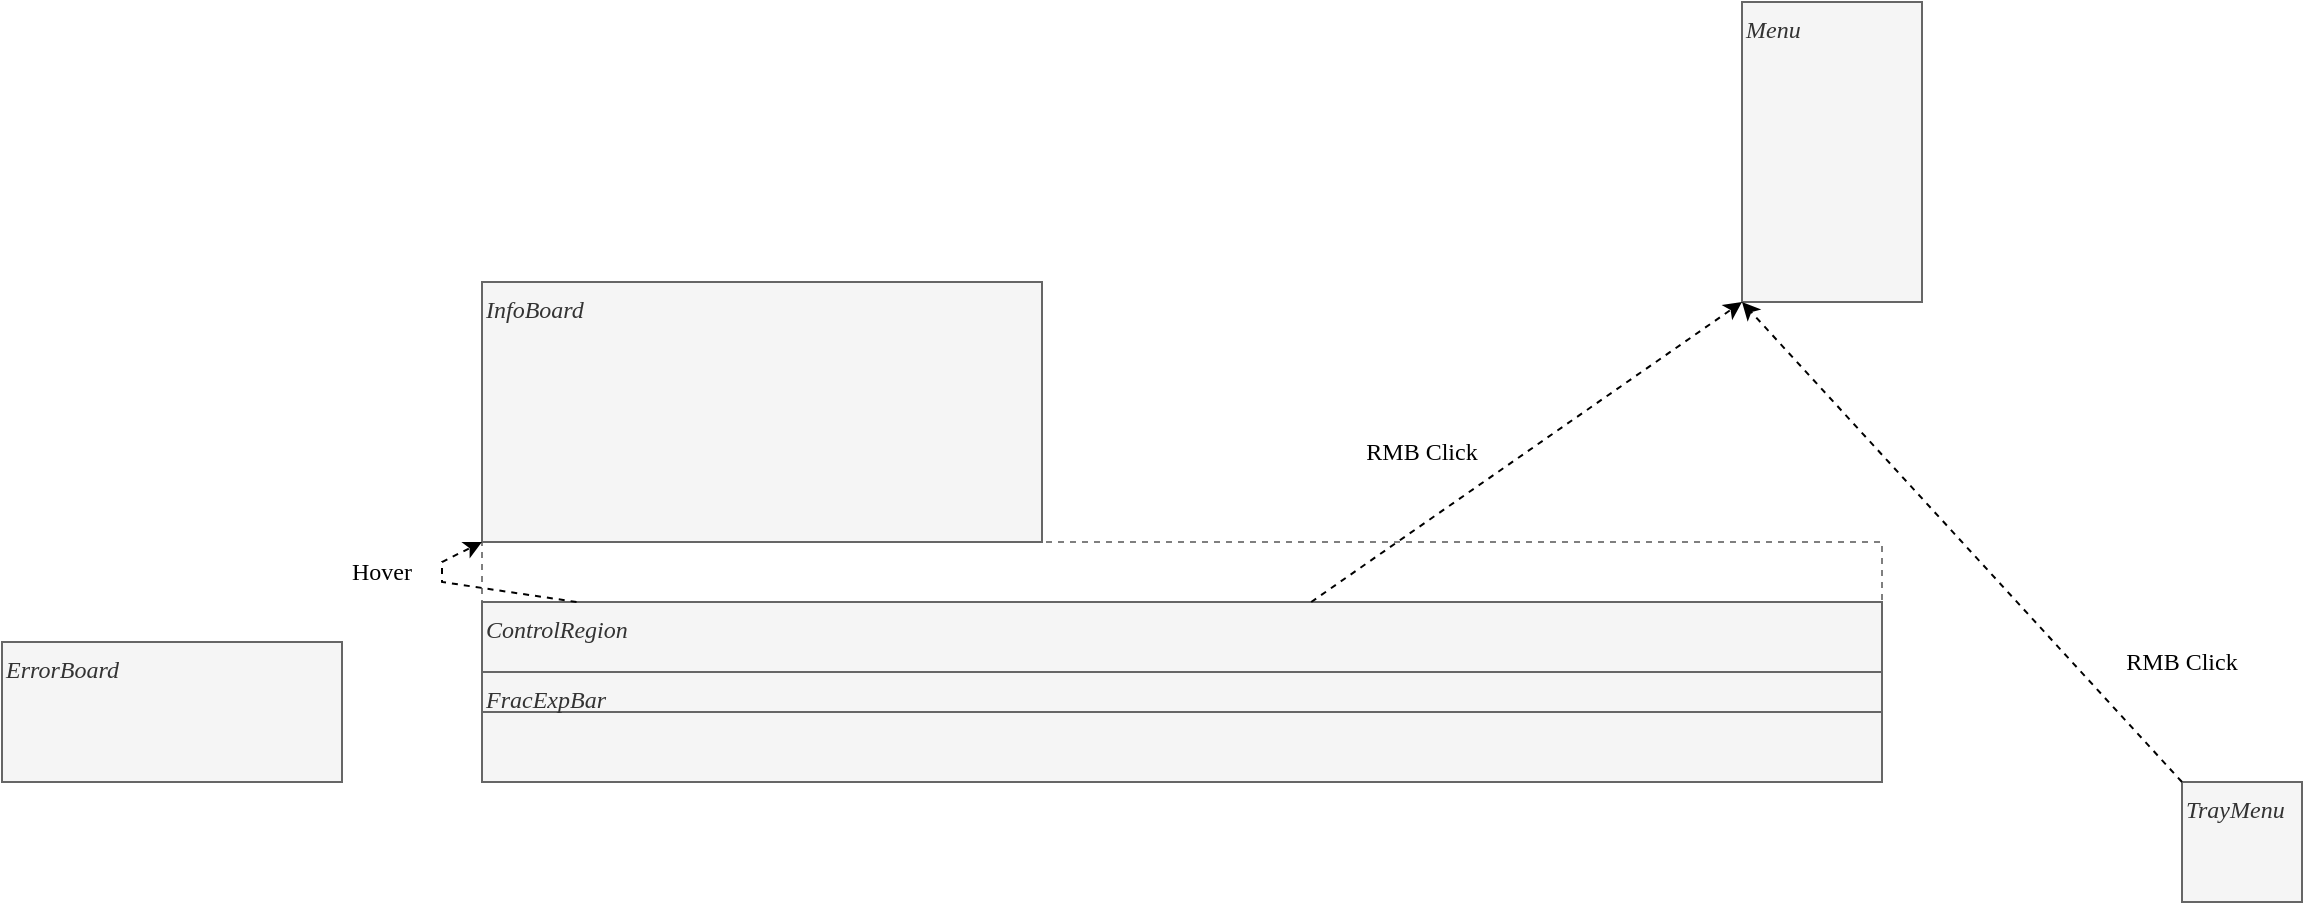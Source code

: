 <mxfile version="22.0.3" type="device">
  <diagram name="Page-1" id="cjCMoL3ntE1tpkAUmT0z">
    <mxGraphModel dx="1418" dy="838" grid="1" gridSize="10" guides="1" tooltips="1" connect="1" arrows="1" fold="1" page="1" pageScale="1" pageWidth="1169" pageHeight="827" math="0" shadow="0">
      <root>
        <mxCell id="0" />
        <mxCell id="1" parent="0" />
        <mxCell id="SLv-wD4ZOQMKtNhx8ubq-4" value="" style="rounded=0;whiteSpace=wrap;html=1;dashed=1;fillColor=none;fontFamily=Inconsolata;fontColor=#7F7F7F;strokeColor=#7F7F7F;strokeWidth=1;perimeterSpacing=0;" parent="1" vertex="1">
          <mxGeometry x="250" y="400" width="700" height="120" as="geometry" />
        </mxCell>
        <mxCell id="SLv-wD4ZOQMKtNhx8ubq-1" value="InfoBoard" style="rounded=0;whiteSpace=wrap;html=1;fontFamily=Inconsolata;align=left;verticalAlign=top;fillColor=#f5f5f5;fontColor=#333333;strokeColor=#666666;fontStyle=2" parent="1" vertex="1">
          <mxGeometry x="250" y="270" width="280" height="130" as="geometry" />
        </mxCell>
        <mxCell id="SLv-wD4ZOQMKtNhx8ubq-2" value="ControlRegion" style="rounded=0;whiteSpace=wrap;html=1;fontFamily=Inconsolata;align=left;verticalAlign=top;fillColor=#f5f5f5;fontColor=#333333;strokeColor=#666666;fontStyle=2" parent="1" vertex="1">
          <mxGeometry x="250" y="430" width="700" height="90" as="geometry" />
        </mxCell>
        <mxCell id="SLv-wD4ZOQMKtNhx8ubq-3" value="FracExpBar" style="rounded=0;whiteSpace=wrap;html=1;fontFamily=Inconsolata;align=left;verticalAlign=top;fillColor=#f5f5f5;fontColor=#333333;strokeColor=#666666;fontStyle=2" parent="1" vertex="1">
          <mxGeometry x="250" y="465" width="700" height="20" as="geometry" />
        </mxCell>
        <mxCell id="SLv-wD4ZOQMKtNhx8ubq-5" value="Menu" style="rounded=0;whiteSpace=wrap;html=1;fontFamily=Inconsolata;align=left;verticalAlign=top;fillColor=#f5f5f5;fontColor=#333333;strokeColor=#666666;fontStyle=2" parent="1" vertex="1">
          <mxGeometry x="880" y="130" width="90" height="150" as="geometry" />
        </mxCell>
        <mxCell id="SLv-wD4ZOQMKtNhx8ubq-6" value="TrayMenu" style="rounded=0;whiteSpace=wrap;html=1;fontFamily=Inconsolata;align=left;verticalAlign=top;fillColor=#f5f5f5;fontColor=#333333;strokeColor=#666666;fontStyle=2" parent="1" vertex="1">
          <mxGeometry x="1100" y="520" width="60" height="60" as="geometry" />
        </mxCell>
        <mxCell id="SLv-wD4ZOQMKtNhx8ubq-9" value="RMB Click" style="text;html=1;strokeColor=none;fillColor=none;align=center;verticalAlign=middle;whiteSpace=wrap;rounded=0;fontFamily=Inconsolata;" parent="1" vertex="1">
          <mxGeometry x="690" y="340" width="60" height="30" as="geometry" />
        </mxCell>
        <mxCell id="SLv-wD4ZOQMKtNhx8ubq-14" value="" style="endArrow=classic;html=1;rounded=0;dashed=1;entryX=0;entryY=1;entryDx=0;entryDy=0;fontFamily=Inconsolata;" parent="1" source="SLv-wD4ZOQMKtNhx8ubq-2" target="SLv-wD4ZOQMKtNhx8ubq-5" edge="1">
          <mxGeometry width="50" height="50" relative="1" as="geometry">
            <mxPoint x="940" y="290" as="sourcePoint" />
            <mxPoint x="820" y="160" as="targetPoint" />
          </mxGeometry>
        </mxCell>
        <mxCell id="SLv-wD4ZOQMKtNhx8ubq-16" value="" style="endArrow=classic;html=1;rounded=0;dashed=1;entryX=0;entryY=1;entryDx=0;entryDy=0;exitX=0;exitY=0;exitDx=0;exitDy=0;fontFamily=Inconsolata;" parent="1" source="SLv-wD4ZOQMKtNhx8ubq-6" target="SLv-wD4ZOQMKtNhx8ubq-5" edge="1">
          <mxGeometry width="50" height="50" relative="1" as="geometry">
            <mxPoint x="910" y="360" as="sourcePoint" />
            <mxPoint x="820" y="160" as="targetPoint" />
          </mxGeometry>
        </mxCell>
        <mxCell id="SLv-wD4ZOQMKtNhx8ubq-17" value="" style="endArrow=classic;html=1;rounded=0;dashed=1;entryX=0;entryY=1;entryDx=0;entryDy=0;fontFamily=Inconsolata;" parent="1" source="SLv-wD4ZOQMKtNhx8ubq-2" target="SLv-wD4ZOQMKtNhx8ubq-1" edge="1">
          <mxGeometry width="50" height="50" relative="1" as="geometry">
            <mxPoint x="220" y="440" as="sourcePoint" />
            <mxPoint x="403" y="-40" as="targetPoint" />
            <Array as="points">
              <mxPoint x="230" y="420" />
              <mxPoint x="230" y="410" />
            </Array>
          </mxGeometry>
        </mxCell>
        <mxCell id="SLv-wD4ZOQMKtNhx8ubq-18" value="Hover" style="text;html=1;strokeColor=none;fillColor=none;align=center;verticalAlign=middle;whiteSpace=wrap;rounded=0;fontFamily=Inconsolata;" parent="1" vertex="1">
          <mxGeometry x="170" y="400" width="60" height="30" as="geometry" />
        </mxCell>
        <mxCell id="SLv-wD4ZOQMKtNhx8ubq-19" value="RMB Click" style="text;html=1;strokeColor=none;fillColor=none;align=center;verticalAlign=middle;whiteSpace=wrap;rounded=0;fontFamily=Inconsolata;" parent="1" vertex="1">
          <mxGeometry x="1070" y="445" width="60" height="30" as="geometry" />
        </mxCell>
        <mxCell id="lXCuW8lYlnJFcrwpF2MC-5" value="ErrorBoard" style="rounded=0;whiteSpace=wrap;html=1;fontFamily=Inconsolata;align=left;verticalAlign=top;fillColor=#f5f5f5;fontColor=#333333;strokeColor=#666666;fontStyle=2" parent="1" vertex="1">
          <mxGeometry x="10" y="450" width="170" height="70" as="geometry" />
        </mxCell>
      </root>
    </mxGraphModel>
  </diagram>
</mxfile>
